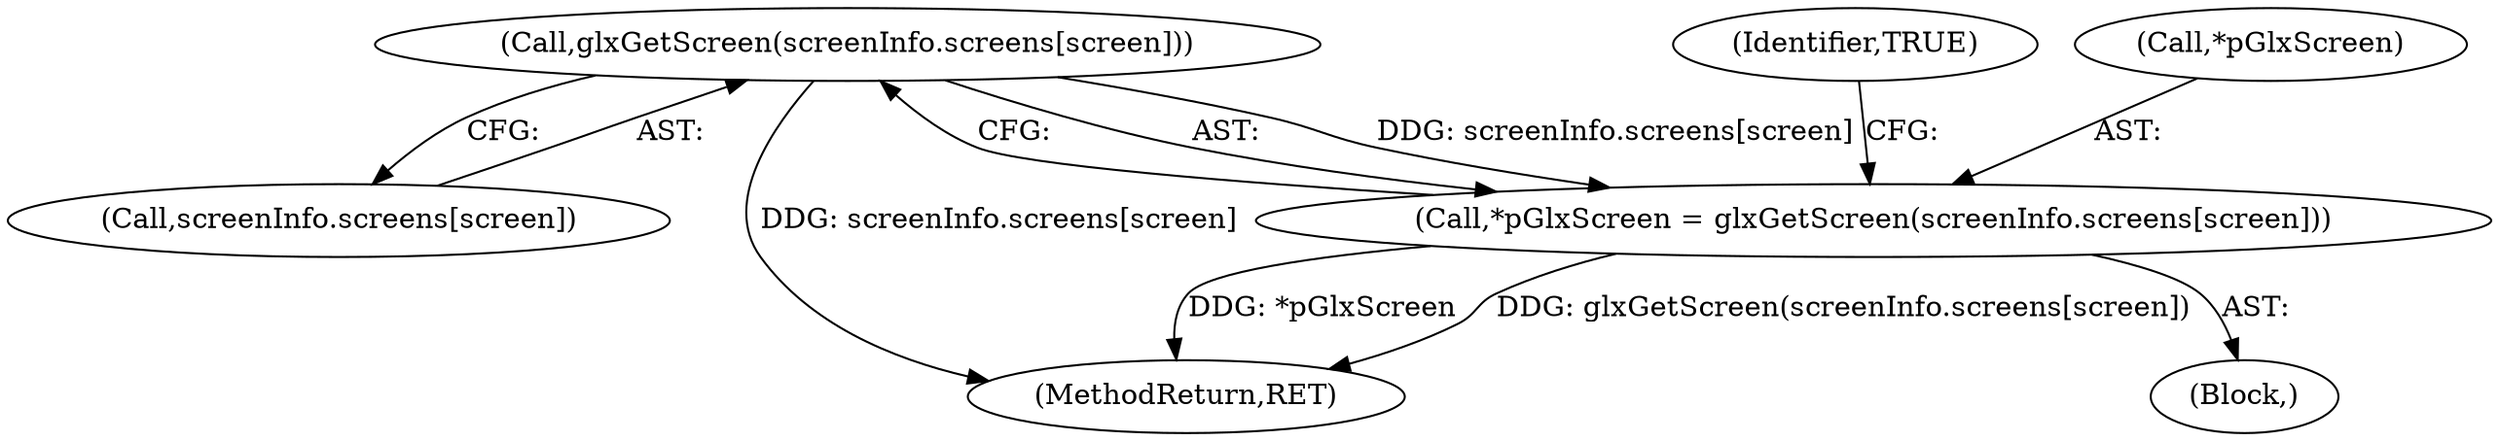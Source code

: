 digraph "0_xserver_3f0d3f4d97bce75c1828635c322b6560a45a037f@array" {
"1000128" [label="(Call,glxGetScreen(screenInfo.screens[screen]))"];
"1000125" [label="(Call,*pGlxScreen = glxGetScreen(screenInfo.screens[screen]))"];
"1000129" [label="(Call,screenInfo.screens[screen])"];
"1000135" [label="(Identifier,TRUE)"];
"1000128" [label="(Call,glxGetScreen(screenInfo.screens[screen]))"];
"1000126" [label="(Call,*pGlxScreen)"];
"1000125" [label="(Call,*pGlxScreen = glxGetScreen(screenInfo.screens[screen]))"];
"1000106" [label="(Block,)"];
"1000136" [label="(MethodReturn,RET)"];
"1000128" -> "1000125"  [label="AST: "];
"1000128" -> "1000129"  [label="CFG: "];
"1000129" -> "1000128"  [label="AST: "];
"1000125" -> "1000128"  [label="CFG: "];
"1000128" -> "1000136"  [label="DDG: screenInfo.screens[screen]"];
"1000128" -> "1000125"  [label="DDG: screenInfo.screens[screen]"];
"1000125" -> "1000106"  [label="AST: "];
"1000126" -> "1000125"  [label="AST: "];
"1000135" -> "1000125"  [label="CFG: "];
"1000125" -> "1000136"  [label="DDG: *pGlxScreen"];
"1000125" -> "1000136"  [label="DDG: glxGetScreen(screenInfo.screens[screen])"];
}
